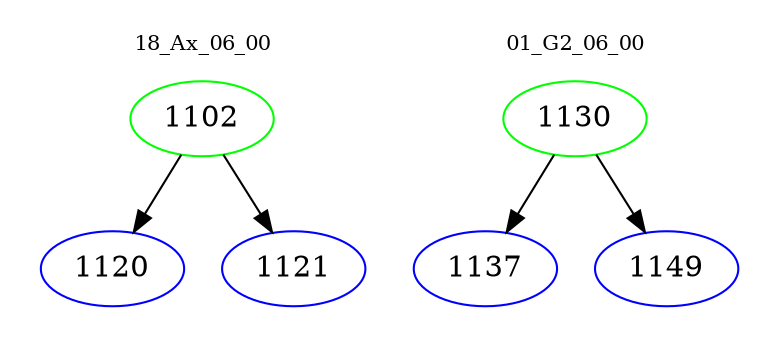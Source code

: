 digraph{
subgraph cluster_0 {
color = white
label = "18_Ax_06_00";
fontsize=10;
T0_1102 [label="1102", color="green"]
T0_1102 -> T0_1120 [color="black"]
T0_1120 [label="1120", color="blue"]
T0_1102 -> T0_1121 [color="black"]
T0_1121 [label="1121", color="blue"]
}
subgraph cluster_1 {
color = white
label = "01_G2_06_00";
fontsize=10;
T1_1130 [label="1130", color="green"]
T1_1130 -> T1_1137 [color="black"]
T1_1137 [label="1137", color="blue"]
T1_1130 -> T1_1149 [color="black"]
T1_1149 [label="1149", color="blue"]
}
}
